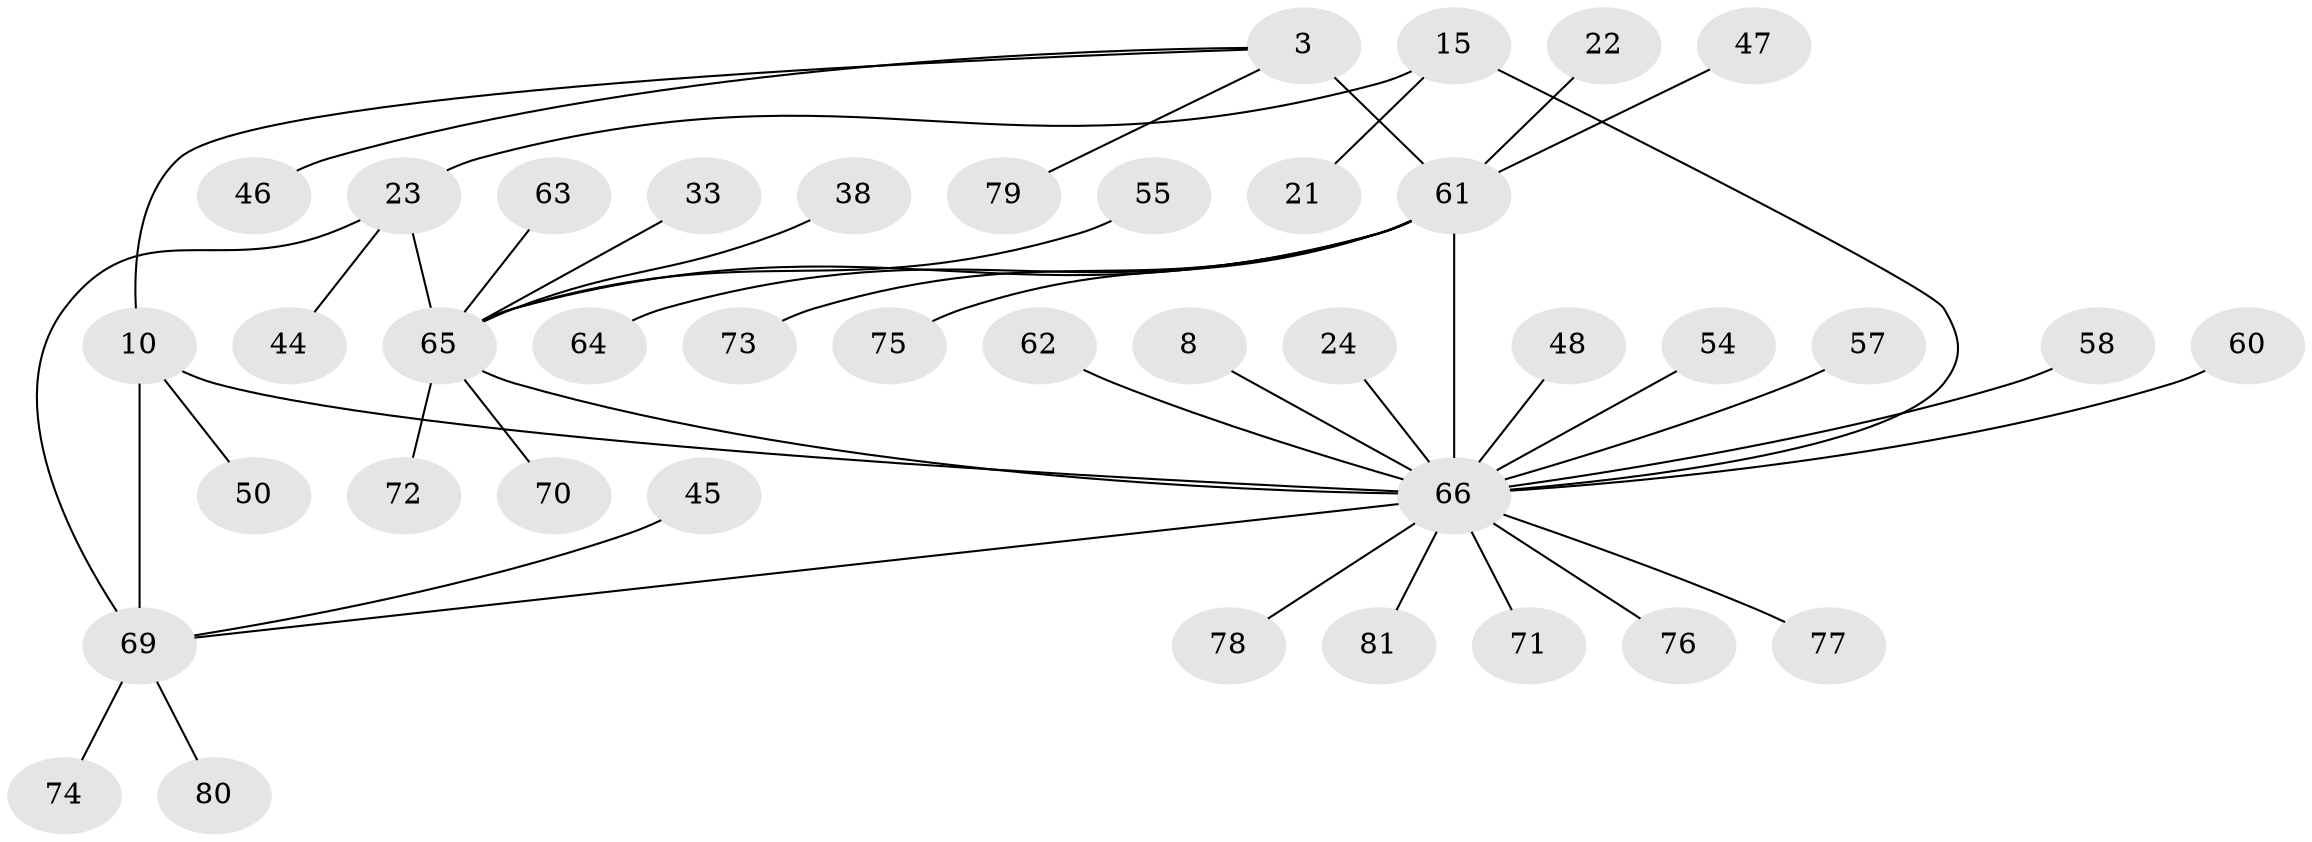 // original degree distribution, {7: 0.024691358024691357, 3: 0.09876543209876543, 6: 0.037037037037037035, 8: 0.024691358024691357, 12: 0.012345679012345678, 4: 0.04938271604938271, 5: 0.037037037037037035, 9: 0.012345679012345678, 14: 0.012345679012345678, 11: 0.012345679012345678, 1: 0.5555555555555556, 2: 0.12345679012345678}
// Generated by graph-tools (version 1.1) at 2025/54/03/09/25 04:54:25]
// undirected, 40 vertices, 44 edges
graph export_dot {
graph [start="1"]
  node [color=gray90,style=filled];
  3 [super="+2"];
  8 [super="+6"];
  10 [super="+9"];
  15 [super="+13"];
  21;
  22;
  23 [super="+20"];
  24;
  33;
  38;
  44;
  45;
  46;
  47;
  48;
  50;
  54;
  55;
  57;
  58;
  60;
  61 [super="+51+4"];
  62 [super="+41"];
  63 [super="+56"];
  64 [super="+34"];
  65 [super="+32"];
  66 [super="+16+31+39+52+7"];
  69 [super="+26+36+12+40+42"];
  70;
  71 [super="+67"];
  72;
  73;
  74 [super="+49+59"];
  75;
  76;
  77 [super="+68"];
  78;
  79;
  80 [super="+35"];
  81 [super="+43+53"];
  3 -- 10;
  3 -- 46;
  3 -- 79;
  3 -- 61 [weight=4];
  8 -- 66 [weight=5];
  10 -- 50;
  10 -- 69 [weight=4];
  10 -- 66;
  15 -- 23 [weight=2];
  15 -- 21;
  15 -- 66 [weight=4];
  22 -- 61;
  23 -- 44;
  23 -- 69;
  23 -- 65 [weight=4];
  24 -- 66;
  33 -- 65;
  38 -- 65;
  45 -- 69;
  47 -- 61;
  48 -- 66;
  54 -- 66;
  55 -- 65;
  57 -- 66;
  58 -- 66;
  60 -- 66;
  61 -- 73;
  61 -- 75;
  61 -- 64;
  61 -- 66 [weight=4];
  61 -- 65;
  62 -- 66;
  63 -- 65;
  65 -- 66 [weight=2];
  65 -- 70;
  65 -- 72;
  66 -- 78;
  66 -- 81 [weight=2];
  66 -- 69;
  66 -- 71;
  66 -- 76;
  66 -- 77;
  69 -- 74;
  69 -- 80;
}
